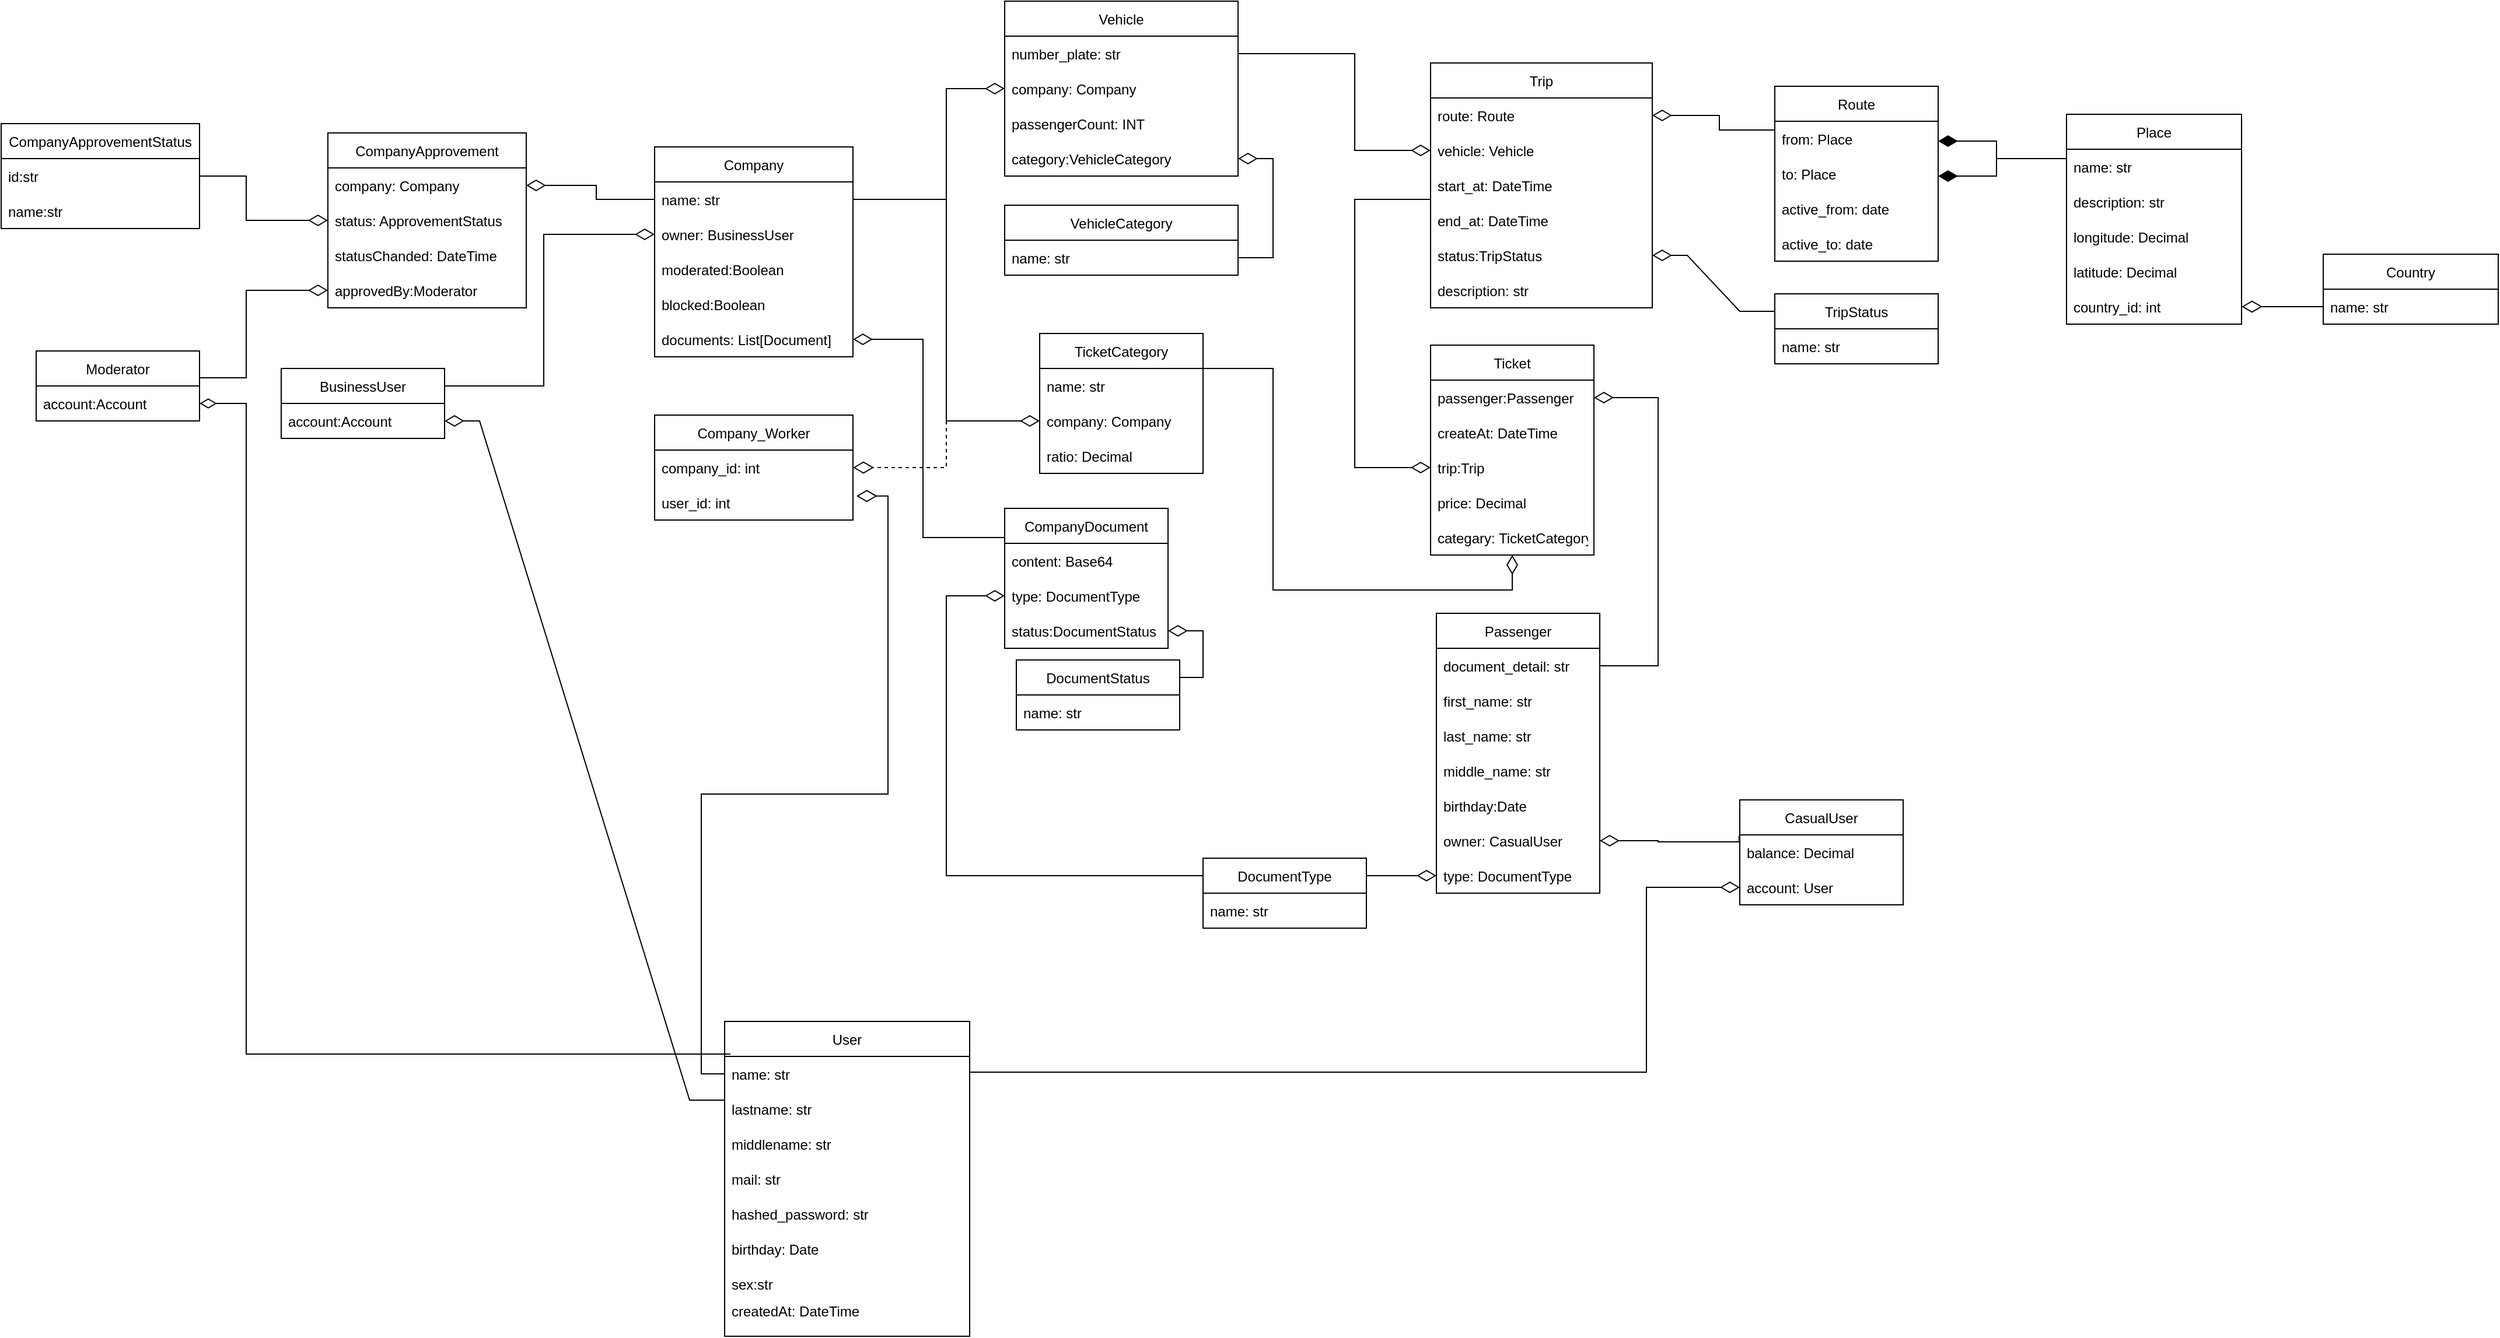 <mxfile version="17.2.4" type="github">
  <diagram id="ArGW7IDya43heI2d5whR" name="Page-1">
    <mxGraphModel dx="3038" dy="1172" grid="1" gridSize="10" guides="1" tooltips="1" connect="1" arrows="1" fold="1" page="1" pageScale="1" pageWidth="850" pageHeight="1100" math="0" shadow="0">
      <root>
        <mxCell id="0" />
        <mxCell id="1" parent="0" />
        <mxCell id="jDXTL4kX9GD-vCOHamEt-2" value="BusinessUser" style="swimlane;fontStyle=0;childLayout=stackLayout;horizontal=1;startSize=30;horizontalStack=0;resizeParent=1;resizeParentMax=0;resizeLast=0;collapsible=1;marginBottom=0;" parent="1" vertex="1">
          <mxGeometry x="-210" y="370" width="140" height="60" as="geometry" />
        </mxCell>
        <mxCell id="jDXTL4kX9GD-vCOHamEt-3" value="account:Account" style="text;strokeColor=none;fillColor=none;align=left;verticalAlign=middle;spacingLeft=4;spacingRight=4;overflow=hidden;points=[[0,0.5],[1,0.5]];portConstraint=eastwest;rotatable=0;" parent="jDXTL4kX9GD-vCOHamEt-2" vertex="1">
          <mxGeometry y="30" width="140" height="30" as="geometry" />
        </mxCell>
        <mxCell id="jDXTL4kX9GD-vCOHamEt-6" value="Vehicle" style="swimlane;fontStyle=0;childLayout=stackLayout;horizontal=1;startSize=30;horizontalStack=0;resizeParent=1;resizeParentMax=0;resizeLast=0;collapsible=1;marginBottom=0;" parent="1" vertex="1">
          <mxGeometry x="410" y="55" width="200" height="150" as="geometry" />
        </mxCell>
        <mxCell id="jDXTL4kX9GD-vCOHamEt-7" value="number_plate: str" style="text;strokeColor=none;fillColor=none;align=left;verticalAlign=middle;spacingLeft=4;spacingRight=4;overflow=hidden;points=[[0,0.5],[1,0.5]];portConstraint=eastwest;rotatable=0;" parent="jDXTL4kX9GD-vCOHamEt-6" vertex="1">
          <mxGeometry y="30" width="200" height="30" as="geometry" />
        </mxCell>
        <mxCell id="jDXTL4kX9GD-vCOHamEt-8" value="company: Company" style="text;strokeColor=none;fillColor=none;align=left;verticalAlign=middle;spacingLeft=4;spacingRight=4;overflow=hidden;points=[[0,0.5],[1,0.5]];portConstraint=eastwest;rotatable=0;" parent="jDXTL4kX9GD-vCOHamEt-6" vertex="1">
          <mxGeometry y="60" width="200" height="30" as="geometry" />
        </mxCell>
        <mxCell id="jDXTL4kX9GD-vCOHamEt-46" value="passengerCount: INT" style="text;strokeColor=none;fillColor=none;align=left;verticalAlign=middle;spacingLeft=4;spacingRight=4;overflow=hidden;points=[[0,0.5],[1,0.5]];portConstraint=eastwest;rotatable=0;" parent="jDXTL4kX9GD-vCOHamEt-6" vertex="1">
          <mxGeometry y="90" width="200" height="30" as="geometry" />
        </mxCell>
        <mxCell id="jDXTL4kX9GD-vCOHamEt-43" value="category:VehicleCategory" style="text;strokeColor=none;fillColor=none;align=left;verticalAlign=middle;spacingLeft=4;spacingRight=4;overflow=hidden;points=[[0,0.5],[1,0.5]];portConstraint=eastwest;rotatable=0;" parent="jDXTL4kX9GD-vCOHamEt-6" vertex="1">
          <mxGeometry y="120" width="200" height="30" as="geometry" />
        </mxCell>
        <mxCell id="jDXTL4kX9GD-vCOHamEt-14" style="rounded=0;orthogonalLoop=1;jettySize=auto;html=1;elbow=vertical;edgeStyle=orthogonalEdgeStyle;exitX=0;exitY=0.5;exitDx=0;exitDy=0;endArrow=none;endFill=0;entryX=1;entryY=0.25;entryDx=0;entryDy=0;strokeWidth=1;endSize=11;startArrow=diamondThin;startFill=0;startSize=14;" parent="1" source="jDXTL4kX9GD-vCOHamEt-12" target="jDXTL4kX9GD-vCOHamEt-2" edge="1">
          <mxGeometry relative="1" as="geometry">
            <mxPoint x="10" y="450" as="targetPoint" />
          </mxGeometry>
        </mxCell>
        <mxCell id="jDXTL4kX9GD-vCOHamEt-10" value="Company" style="swimlane;fontStyle=0;childLayout=stackLayout;horizontal=1;startSize=30;horizontalStack=0;resizeParent=1;resizeParentMax=0;resizeLast=0;collapsible=1;marginBottom=0;" parent="1" vertex="1">
          <mxGeometry x="110" y="180" width="170" height="180" as="geometry" />
        </mxCell>
        <mxCell id="jDXTL4kX9GD-vCOHamEt-11" value="name: str" style="text;strokeColor=none;fillColor=none;align=left;verticalAlign=middle;spacingLeft=4;spacingRight=4;overflow=hidden;points=[[0,0.5],[1,0.5]];portConstraint=eastwest;rotatable=0;" parent="jDXTL4kX9GD-vCOHamEt-10" vertex="1">
          <mxGeometry y="30" width="170" height="30" as="geometry" />
        </mxCell>
        <mxCell id="jDXTL4kX9GD-vCOHamEt-12" value="owner: BusinessUser" style="text;strokeColor=none;fillColor=none;align=left;verticalAlign=middle;spacingLeft=4;spacingRight=4;overflow=hidden;points=[[0,0.5],[1,0.5]];portConstraint=eastwest;rotatable=0;" parent="jDXTL4kX9GD-vCOHamEt-10" vertex="1">
          <mxGeometry y="60" width="170" height="30" as="geometry" />
        </mxCell>
        <mxCell id="jDXTL4kX9GD-vCOHamEt-28" value="moderated:Boolean" style="text;strokeColor=none;fillColor=none;align=left;verticalAlign=middle;spacingLeft=4;spacingRight=4;overflow=hidden;points=[[0,0.5],[1,0.5]];portConstraint=eastwest;rotatable=0;" parent="jDXTL4kX9GD-vCOHamEt-10" vertex="1">
          <mxGeometry y="90" width="170" height="30" as="geometry" />
        </mxCell>
        <mxCell id="jDXTL4kX9GD-vCOHamEt-85" value="blocked:Boolean" style="text;strokeColor=none;fillColor=none;align=left;verticalAlign=middle;spacingLeft=4;spacingRight=4;overflow=hidden;points=[[0,0.5],[1,0.5]];portConstraint=eastwest;rotatable=0;" parent="jDXTL4kX9GD-vCOHamEt-10" vertex="1">
          <mxGeometry y="120" width="170" height="30" as="geometry" />
        </mxCell>
        <mxCell id="jDXTL4kX9GD-vCOHamEt-126" value="documents: List[Document]" style="text;strokeColor=none;fillColor=none;align=left;verticalAlign=middle;spacingLeft=4;spacingRight=4;overflow=hidden;points=[[0,0.5],[1,0.5]];portConstraint=eastwest;rotatable=0;" parent="jDXTL4kX9GD-vCOHamEt-10" vertex="1">
          <mxGeometry y="150" width="170" height="30" as="geometry" />
        </mxCell>
        <mxCell id="jDXTL4kX9GD-vCOHamEt-15" style="edgeStyle=orthogonalEdgeStyle;rounded=0;orthogonalLoop=1;jettySize=auto;html=1;elbow=vertical;entryX=1;entryY=0.5;entryDx=0;entryDy=0;endArrow=none;endFill=0;strokeWidth=1;endSize=11;startArrow=diamondThin;startFill=0;startSize=14;" parent="1" source="jDXTL4kX9GD-vCOHamEt-8" target="jDXTL4kX9GD-vCOHamEt-11" edge="1">
          <mxGeometry relative="1" as="geometry">
            <Array as="points">
              <mxPoint x="360" y="130" />
              <mxPoint x="360" y="225" />
            </Array>
          </mxGeometry>
        </mxCell>
        <mxCell id="jDXTL4kX9GD-vCOHamEt-29" value="Moderator" style="swimlane;fontStyle=0;childLayout=stackLayout;horizontal=1;startSize=30;horizontalStack=0;resizeParent=1;resizeParentMax=0;resizeLast=0;collapsible=1;marginBottom=0;" parent="1" vertex="1">
          <mxGeometry x="-420" y="355" width="140" height="60" as="geometry" />
        </mxCell>
        <mxCell id="jDXTL4kX9GD-vCOHamEt-30" value="account:Account" style="text;strokeColor=none;fillColor=none;align=left;verticalAlign=middle;spacingLeft=4;spacingRight=4;overflow=hidden;points=[[0,0.5],[1,0.5]];portConstraint=eastwest;rotatable=0;" parent="jDXTL4kX9GD-vCOHamEt-29" vertex="1">
          <mxGeometry y="30" width="140" height="30" as="geometry" />
        </mxCell>
        <mxCell id="jDXTL4kX9GD-vCOHamEt-34" value="CompanyApprovement" style="swimlane;fontStyle=0;childLayout=stackLayout;horizontal=1;startSize=30;horizontalStack=0;resizeParent=1;resizeParentMax=0;resizeLast=0;collapsible=1;marginBottom=0;" parent="1" vertex="1">
          <mxGeometry x="-170" y="168" width="170" height="150" as="geometry" />
        </mxCell>
        <mxCell id="jDXTL4kX9GD-vCOHamEt-35" value="company: Company" style="text;strokeColor=none;fillColor=none;align=left;verticalAlign=middle;spacingLeft=4;spacingRight=4;overflow=hidden;points=[[0,0.5],[1,0.5]];portConstraint=eastwest;rotatable=0;" parent="jDXTL4kX9GD-vCOHamEt-34" vertex="1">
          <mxGeometry y="30" width="170" height="30" as="geometry" />
        </mxCell>
        <mxCell id="jDXTL4kX9GD-vCOHamEt-36" value="status: ApprovementStatus" style="text;strokeColor=none;fillColor=none;align=left;verticalAlign=middle;spacingLeft=4;spacingRight=4;overflow=hidden;points=[[0,0.5],[1,0.5]];portConstraint=eastwest;rotatable=0;" parent="jDXTL4kX9GD-vCOHamEt-34" vertex="1">
          <mxGeometry y="60" width="170" height="30" as="geometry" />
        </mxCell>
        <mxCell id="jDXTL4kX9GD-vCOHamEt-56" value="statusChanded: DateTime" style="text;strokeColor=none;fillColor=none;align=left;verticalAlign=middle;spacingLeft=4;spacingRight=4;overflow=hidden;points=[[0,0.5],[1,0.5]];portConstraint=eastwest;rotatable=0;" parent="jDXTL4kX9GD-vCOHamEt-34" vertex="1">
          <mxGeometry y="90" width="170" height="30" as="geometry" />
        </mxCell>
        <mxCell id="jDXTL4kX9GD-vCOHamEt-55" value="approvedBy:Moderator" style="text;strokeColor=none;fillColor=none;align=left;verticalAlign=middle;spacingLeft=4;spacingRight=4;overflow=hidden;points=[[0,0.5],[1,0.5]];portConstraint=eastwest;rotatable=0;" parent="jDXTL4kX9GD-vCOHamEt-34" vertex="1">
          <mxGeometry y="120" width="170" height="30" as="geometry" />
        </mxCell>
        <mxCell id="jDXTL4kX9GD-vCOHamEt-38" value="VehicleCategory" style="swimlane;fontStyle=0;childLayout=stackLayout;horizontal=1;startSize=30;horizontalStack=0;resizeParent=1;resizeParentMax=0;resizeLast=0;collapsible=1;marginBottom=0;" parent="1" vertex="1">
          <mxGeometry x="410" y="230" width="200" height="60" as="geometry" />
        </mxCell>
        <mxCell id="jDXTL4kX9GD-vCOHamEt-39" value="name: str" style="text;strokeColor=none;fillColor=none;align=left;verticalAlign=middle;spacingLeft=4;spacingRight=4;overflow=hidden;points=[[0,0.5],[1,0.5]];portConstraint=eastwest;rotatable=0;" parent="jDXTL4kX9GD-vCOHamEt-38" vertex="1">
          <mxGeometry y="30" width="200" height="30" as="geometry" />
        </mxCell>
        <mxCell id="jDXTL4kX9GD-vCOHamEt-44" style="edgeStyle=entityRelationEdgeStyle;rounded=0;orthogonalLoop=1;jettySize=auto;html=1;elbow=vertical;entryX=1;entryY=0.5;entryDx=0;entryDy=0;endArrow=none;endFill=0;strokeWidth=1;endSize=11;startArrow=diamondThin;startFill=0;startSize=14;" parent="1" source="jDXTL4kX9GD-vCOHamEt-43" target="jDXTL4kX9GD-vCOHamEt-39" edge="1">
          <mxGeometry relative="1" as="geometry" />
        </mxCell>
        <mxCell id="jDXTL4kX9GD-vCOHamEt-47" style="edgeStyle=orthogonalEdgeStyle;rounded=0;orthogonalLoop=1;jettySize=auto;html=1;entryX=0;entryY=0.25;entryDx=0;entryDy=0;elbow=vertical;endArrow=none;endFill=0;strokeWidth=1;endSize=11;startArrow=diamondThin;startFill=0;startSize=14;" parent="1" source="jDXTL4kX9GD-vCOHamEt-35" target="jDXTL4kX9GD-vCOHamEt-10" edge="1">
          <mxGeometry relative="1" as="geometry" />
        </mxCell>
        <mxCell id="jDXTL4kX9GD-vCOHamEt-48" value="CompanyApprovementStatus" style="swimlane;fontStyle=0;childLayout=stackLayout;horizontal=1;startSize=30;horizontalStack=0;resizeParent=1;resizeParentMax=0;resizeLast=0;collapsible=1;marginBottom=0;" parent="1" vertex="1">
          <mxGeometry x="-450" y="160" width="170" height="90" as="geometry" />
        </mxCell>
        <mxCell id="Ciz52iVOTJIjRRQWWWbt-1" value="id:str" style="text;strokeColor=none;fillColor=none;align=left;verticalAlign=middle;spacingLeft=4;spacingRight=4;overflow=hidden;points=[[0,0.5],[1,0.5]];portConstraint=eastwest;rotatable=0;" parent="jDXTL4kX9GD-vCOHamEt-48" vertex="1">
          <mxGeometry y="30" width="170" height="30" as="geometry" />
        </mxCell>
        <mxCell id="jDXTL4kX9GD-vCOHamEt-49" value="name:str" style="text;strokeColor=none;fillColor=none;align=left;verticalAlign=middle;spacingLeft=4;spacingRight=4;overflow=hidden;points=[[0,0.5],[1,0.5]];portConstraint=eastwest;rotatable=0;" parent="jDXTL4kX9GD-vCOHamEt-48" vertex="1">
          <mxGeometry y="60" width="170" height="30" as="geometry" />
        </mxCell>
        <mxCell id="jDXTL4kX9GD-vCOHamEt-52" style="edgeStyle=orthogonalEdgeStyle;rounded=0;orthogonalLoop=1;jettySize=auto;html=1;entryX=1;entryY=0.5;entryDx=0;entryDy=0;elbow=vertical;endArrow=none;endFill=0;startArrow=diamondThin;startFill=0;endSize=11;startSize=14;" parent="1" source="jDXTL4kX9GD-vCOHamEt-36" target="jDXTL4kX9GD-vCOHamEt-49" edge="1">
          <mxGeometry relative="1" as="geometry">
            <Array as="points">
              <mxPoint x="-240" y="243" />
              <mxPoint x="-240" y="205" />
            </Array>
          </mxGeometry>
        </mxCell>
        <mxCell id="jDXTL4kX9GD-vCOHamEt-57" style="edgeStyle=orthogonalEdgeStyle;rounded=0;orthogonalLoop=1;jettySize=auto;html=1;entryX=1;entryY=0.25;entryDx=0;entryDy=0;elbow=vertical;endArrow=none;endFill=0;startArrow=diamondThin;startFill=0;endSize=11;startSize=14;" parent="1" source="jDXTL4kX9GD-vCOHamEt-55" target="jDXTL4kX9GD-vCOHamEt-29" edge="1">
          <mxGeometry relative="1" as="geometry">
            <Array as="points">
              <mxPoint x="-240" y="303" />
              <mxPoint x="-240" y="378" />
            </Array>
          </mxGeometry>
        </mxCell>
        <mxCell id="jDXTL4kX9GD-vCOHamEt-58" value="Place" style="swimlane;fontStyle=0;childLayout=stackLayout;horizontal=1;startSize=30;horizontalStack=0;resizeParent=1;resizeParentMax=0;resizeLast=0;collapsible=1;marginBottom=0;" parent="1" vertex="1">
          <mxGeometry x="1320" y="152" width="150" height="180" as="geometry" />
        </mxCell>
        <mxCell id="jDXTL4kX9GD-vCOHamEt-59" value="name: str" style="text;strokeColor=none;fillColor=none;align=left;verticalAlign=middle;spacingLeft=4;spacingRight=4;overflow=hidden;points=[[0,0.5],[1,0.5]];portConstraint=eastwest;rotatable=0;" parent="jDXTL4kX9GD-vCOHamEt-58" vertex="1">
          <mxGeometry y="30" width="150" height="30" as="geometry" />
        </mxCell>
        <mxCell id="jDXTL4kX9GD-vCOHamEt-61" value="description: str" style="text;strokeColor=none;fillColor=none;align=left;verticalAlign=middle;spacingLeft=4;spacingRight=4;overflow=hidden;points=[[0,0.5],[1,0.5]];portConstraint=eastwest;rotatable=0;" parent="jDXTL4kX9GD-vCOHamEt-58" vertex="1">
          <mxGeometry y="60" width="150" height="30" as="geometry" />
        </mxCell>
        <mxCell id="jDXTL4kX9GD-vCOHamEt-60" value="longitude: Decimal" style="text;strokeColor=none;fillColor=none;align=left;verticalAlign=middle;spacingLeft=4;spacingRight=4;overflow=hidden;points=[[0,0.5],[1,0.5]];portConstraint=eastwest;rotatable=0;" parent="jDXTL4kX9GD-vCOHamEt-58" vertex="1">
          <mxGeometry y="90" width="150" height="30" as="geometry" />
        </mxCell>
        <mxCell id="atfgpZ-5ebNzYxhqKIcK-3" value="latitude: Decimal" style="text;strokeColor=none;fillColor=none;align=left;verticalAlign=middle;spacingLeft=4;spacingRight=4;overflow=hidden;points=[[0,0.5],[1,0.5]];portConstraint=eastwest;rotatable=0;" parent="jDXTL4kX9GD-vCOHamEt-58" vertex="1">
          <mxGeometry y="120" width="150" height="30" as="geometry" />
        </mxCell>
        <mxCell id="jDXTL4kX9GD-vCOHamEt-86" value="country_id: int" style="text;strokeColor=none;fillColor=none;align=left;verticalAlign=middle;spacingLeft=4;spacingRight=4;overflow=hidden;points=[[0,0.5],[1,0.5]];portConstraint=eastwest;rotatable=0;" parent="jDXTL4kX9GD-vCOHamEt-58" vertex="1">
          <mxGeometry y="150" width="150" height="30" as="geometry" />
        </mxCell>
        <mxCell id="jDXTL4kX9GD-vCOHamEt-62" value="Route" style="swimlane;fontStyle=0;childLayout=stackLayout;horizontal=1;startSize=30;horizontalStack=0;resizeParent=1;resizeParentMax=0;resizeLast=0;collapsible=1;marginBottom=0;" parent="1" vertex="1">
          <mxGeometry x="1070" y="128" width="140" height="150" as="geometry" />
        </mxCell>
        <mxCell id="jDXTL4kX9GD-vCOHamEt-63" value="from: Place" style="text;strokeColor=none;fillColor=none;align=left;verticalAlign=middle;spacingLeft=4;spacingRight=4;overflow=hidden;points=[[0,0.5],[1,0.5]];portConstraint=eastwest;rotatable=0;" parent="jDXTL4kX9GD-vCOHamEt-62" vertex="1">
          <mxGeometry y="30" width="140" height="30" as="geometry" />
        </mxCell>
        <mxCell id="mh8mkMSBT4OB_jZMb-LL-1" value="to: Place" style="text;strokeColor=none;fillColor=none;align=left;verticalAlign=middle;spacingLeft=4;spacingRight=4;overflow=hidden;points=[[0,0.5],[1,0.5]];portConstraint=eastwest;rotatable=0;" parent="jDXTL4kX9GD-vCOHamEt-62" vertex="1">
          <mxGeometry y="60" width="140" height="30" as="geometry" />
        </mxCell>
        <mxCell id="mh8mkMSBT4OB_jZMb-LL-2" value="active_from: date" style="text;strokeColor=none;fillColor=none;align=left;verticalAlign=middle;spacingLeft=4;spacingRight=4;overflow=hidden;points=[[0,0.5],[1,0.5]];portConstraint=eastwest;rotatable=0;" parent="jDXTL4kX9GD-vCOHamEt-62" vertex="1">
          <mxGeometry y="90" width="140" height="30" as="geometry" />
        </mxCell>
        <mxCell id="jDXTL4kX9GD-vCOHamEt-64" value="active_to: date " style="text;strokeColor=none;fillColor=none;align=left;verticalAlign=middle;spacingLeft=4;spacingRight=4;overflow=hidden;points=[[0,0.5],[1,0.5]];portConstraint=eastwest;rotatable=0;" parent="jDXTL4kX9GD-vCOHamEt-62" vertex="1">
          <mxGeometry y="120" width="140" height="30" as="geometry" />
        </mxCell>
        <mxCell id="jDXTL4kX9GD-vCOHamEt-66" style="edgeStyle=orthogonalEdgeStyle;rounded=0;orthogonalLoop=1;jettySize=auto;html=1;entryX=0;entryY=0.25;entryDx=0;entryDy=0;elbow=vertical;endArrow=none;endFill=0;startArrow=diamondThin;startFill=1;endSize=11;startSize=14;" parent="1" source="jDXTL4kX9GD-vCOHamEt-63" target="jDXTL4kX9GD-vCOHamEt-58" edge="1">
          <mxGeometry relative="1" as="geometry">
            <Array as="points">
              <mxPoint x="1260" y="175" />
              <mxPoint x="1260" y="190" />
              <mxPoint x="1320" y="190" />
            </Array>
          </mxGeometry>
        </mxCell>
        <mxCell id="jDXTL4kX9GD-vCOHamEt-67" style="edgeStyle=orthogonalEdgeStyle;rounded=0;orthogonalLoop=1;jettySize=auto;html=1;elbow=vertical;entryX=0;entryY=0.25;entryDx=0;entryDy=0;endArrow=none;endFill=0;startArrow=diamondThin;startFill=1;endSize=11;startSize=14;" parent="1" target="jDXTL4kX9GD-vCOHamEt-58" edge="1">
          <mxGeometry relative="1" as="geometry">
            <mxPoint x="1000" y="360" as="targetPoint" />
            <Array as="points">
              <mxPoint x="1260" y="205" />
              <mxPoint x="1260" y="190" />
              <mxPoint x="1320" y="190" />
            </Array>
            <mxPoint x="1210" y="205" as="sourcePoint" />
          </mxGeometry>
        </mxCell>
        <mxCell id="jDXTL4kX9GD-vCOHamEt-68" value="Trip" style="swimlane;fontStyle=0;childLayout=stackLayout;horizontal=1;startSize=30;horizontalStack=0;resizeParent=1;resizeParentMax=0;resizeLast=0;collapsible=1;marginBottom=0;" parent="1" vertex="1">
          <mxGeometry x="775" y="108" width="190" height="210" as="geometry" />
        </mxCell>
        <mxCell id="jDXTL4kX9GD-vCOHamEt-69" value="route: Route" style="text;strokeColor=none;fillColor=none;align=left;verticalAlign=middle;spacingLeft=4;spacingRight=4;overflow=hidden;points=[[0,0.5],[1,0.5]];portConstraint=eastwest;rotatable=0;" parent="jDXTL4kX9GD-vCOHamEt-68" vertex="1">
          <mxGeometry y="30" width="190" height="30" as="geometry" />
        </mxCell>
        <mxCell id="jDXTL4kX9GD-vCOHamEt-70" value="vehicle: Vehicle" style="text;strokeColor=none;fillColor=none;align=left;verticalAlign=middle;spacingLeft=4;spacingRight=4;overflow=hidden;points=[[0,0.5],[1,0.5]];portConstraint=eastwest;rotatable=0;" parent="jDXTL4kX9GD-vCOHamEt-68" vertex="1">
          <mxGeometry y="60" width="190" height="30" as="geometry" />
        </mxCell>
        <mxCell id="jDXTL4kX9GD-vCOHamEt-71" value="start_at: DateTime" style="text;strokeColor=none;fillColor=none;align=left;verticalAlign=middle;spacingLeft=4;spacingRight=4;overflow=hidden;points=[[0,0.5],[1,0.5]];portConstraint=eastwest;rotatable=0;" parent="jDXTL4kX9GD-vCOHamEt-68" vertex="1">
          <mxGeometry y="90" width="190" height="30" as="geometry" />
        </mxCell>
        <mxCell id="jDXTL4kX9GD-vCOHamEt-72" value="end_at: DateTime" style="text;strokeColor=none;fillColor=none;align=left;verticalAlign=middle;spacingLeft=4;spacingRight=4;overflow=hidden;points=[[0,0.5],[1,0.5]];portConstraint=eastwest;rotatable=0;" parent="jDXTL4kX9GD-vCOHamEt-68" vertex="1">
          <mxGeometry y="120" width="190" height="30" as="geometry" />
        </mxCell>
        <mxCell id="jDXTL4kX9GD-vCOHamEt-87" value="status:TripStatus" style="text;strokeColor=none;fillColor=none;align=left;verticalAlign=middle;spacingLeft=4;spacingRight=4;overflow=hidden;points=[[0,0.5],[1,0.5]];portConstraint=eastwest;rotatable=0;" parent="jDXTL4kX9GD-vCOHamEt-68" vertex="1">
          <mxGeometry y="150" width="190" height="30" as="geometry" />
        </mxCell>
        <mxCell id="jDXTL4kX9GD-vCOHamEt-75" value="description: str" style="text;strokeColor=none;fillColor=none;align=left;verticalAlign=middle;spacingLeft=4;spacingRight=4;overflow=hidden;points=[[0,0.5],[1,0.5]];portConstraint=eastwest;rotatable=0;" parent="jDXTL4kX9GD-vCOHamEt-68" vertex="1">
          <mxGeometry y="180" width="190" height="30" as="geometry" />
        </mxCell>
        <mxCell id="jDXTL4kX9GD-vCOHamEt-73" style="edgeStyle=orthogonalEdgeStyle;rounded=0;orthogonalLoop=1;jettySize=auto;html=1;entryX=0;entryY=0.25;entryDx=0;entryDy=0;elbow=vertical;endArrow=none;endFill=0;startArrow=diamondThin;startFill=0;endSize=11;startSize=14;" parent="1" source="jDXTL4kX9GD-vCOHamEt-69" target="jDXTL4kX9GD-vCOHamEt-62" edge="1">
          <mxGeometry relative="1" as="geometry" />
        </mxCell>
        <mxCell id="jDXTL4kX9GD-vCOHamEt-74" style="edgeStyle=orthogonalEdgeStyle;rounded=0;orthogonalLoop=1;jettySize=auto;html=1;entryX=1;entryY=0.5;entryDx=0;entryDy=0;elbow=vertical;endArrow=none;endFill=0;strokeWidth=1;endSize=11;startArrow=diamondThin;startFill=0;startSize=14;" parent="1" source="jDXTL4kX9GD-vCOHamEt-70" target="jDXTL4kX9GD-vCOHamEt-7" edge="1">
          <mxGeometry relative="1" as="geometry">
            <Array as="points">
              <mxPoint x="710" y="183" />
              <mxPoint x="710" y="100" />
            </Array>
          </mxGeometry>
        </mxCell>
        <mxCell id="jDXTL4kX9GD-vCOHamEt-76" value="CasualUser" style="swimlane;fontStyle=0;childLayout=stackLayout;horizontal=1;startSize=30;horizontalStack=0;resizeParent=1;resizeParentMax=0;resizeLast=0;collapsible=1;marginBottom=0;" parent="1" vertex="1">
          <mxGeometry x="1040" y="740" width="140" height="90" as="geometry" />
        </mxCell>
        <mxCell id="jDXTL4kX9GD-vCOHamEt-134" value="balance: Decimal" style="text;strokeColor=none;fillColor=none;align=left;verticalAlign=middle;spacingLeft=4;spacingRight=4;overflow=hidden;points=[[0,0.5],[1,0.5]];portConstraint=eastwest;rotatable=0;" parent="jDXTL4kX9GD-vCOHamEt-76" vertex="1">
          <mxGeometry y="30" width="140" height="30" as="geometry" />
        </mxCell>
        <mxCell id="u1v4r5TJMtI3zMluvvGJ-2" value="account: User" style="text;strokeColor=none;fillColor=none;align=left;verticalAlign=middle;spacingLeft=4;spacingRight=4;overflow=hidden;points=[[0,0.5],[1,0.5]];portConstraint=eastwest;rotatable=0;" parent="jDXTL4kX9GD-vCOHamEt-76" vertex="1">
          <mxGeometry y="60" width="140" height="30" as="geometry" />
        </mxCell>
        <mxCell id="jDXTL4kX9GD-vCOHamEt-88" value="TripStatus" style="swimlane;fontStyle=0;childLayout=stackLayout;horizontal=1;startSize=30;horizontalStack=0;resizeParent=1;resizeParentMax=0;resizeLast=0;collapsible=1;marginBottom=0;" parent="1" vertex="1">
          <mxGeometry x="1070" y="306" width="140" height="60" as="geometry" />
        </mxCell>
        <mxCell id="jDXTL4kX9GD-vCOHamEt-89" value="name: str" style="text;strokeColor=none;fillColor=none;align=left;verticalAlign=middle;spacingLeft=4;spacingRight=4;overflow=hidden;points=[[0,0.5],[1,0.5]];portConstraint=eastwest;rotatable=0;" parent="jDXTL4kX9GD-vCOHamEt-88" vertex="1">
          <mxGeometry y="30" width="140" height="30" as="geometry" />
        </mxCell>
        <mxCell id="jDXTL4kX9GD-vCOHamEt-92" style="edgeStyle=entityRelationEdgeStyle;rounded=0;orthogonalLoop=1;jettySize=auto;html=1;entryX=0;entryY=0.25;entryDx=0;entryDy=0;elbow=vertical;endArrow=none;endFill=0;startArrow=diamondThin;startFill=0;endSize=11;startSize=14;" parent="1" source="jDXTL4kX9GD-vCOHamEt-87" target="jDXTL4kX9GD-vCOHamEt-88" edge="1">
          <mxGeometry relative="1" as="geometry" />
        </mxCell>
        <mxCell id="jDXTL4kX9GD-vCOHamEt-93" value="Ticket" style="swimlane;fontStyle=0;childLayout=stackLayout;horizontal=1;startSize=30;horizontalStack=0;resizeParent=1;resizeParentMax=0;resizeLast=0;collapsible=1;marginBottom=0;" parent="1" vertex="1">
          <mxGeometry x="775" y="350" width="140" height="180" as="geometry" />
        </mxCell>
        <mxCell id="jDXTL4kX9GD-vCOHamEt-135" value="passenger:Passenger" style="text;strokeColor=none;fillColor=none;align=left;verticalAlign=middle;spacingLeft=4;spacingRight=4;overflow=hidden;points=[[0,0.5],[1,0.5]];portConstraint=eastwest;rotatable=0;" parent="jDXTL4kX9GD-vCOHamEt-93" vertex="1">
          <mxGeometry y="30" width="140" height="30" as="geometry" />
        </mxCell>
        <mxCell id="jDXTL4kX9GD-vCOHamEt-95" value="createAt: DateTime" style="text;strokeColor=none;fillColor=none;align=left;verticalAlign=middle;spacingLeft=4;spacingRight=4;overflow=hidden;points=[[0,0.5],[1,0.5]];portConstraint=eastwest;rotatable=0;" parent="jDXTL4kX9GD-vCOHamEt-93" vertex="1">
          <mxGeometry y="60" width="140" height="30" as="geometry" />
        </mxCell>
        <mxCell id="jDXTL4kX9GD-vCOHamEt-105" value="trip:Trip" style="text;strokeColor=none;fillColor=none;align=left;verticalAlign=middle;spacingLeft=4;spacingRight=4;overflow=hidden;points=[[0,0.5],[1,0.5]];portConstraint=eastwest;rotatable=0;" parent="jDXTL4kX9GD-vCOHamEt-93" vertex="1">
          <mxGeometry y="90" width="140" height="30" as="geometry" />
        </mxCell>
        <mxCell id="jDXTL4kX9GD-vCOHamEt-96" value="price: Decimal" style="text;strokeColor=none;fillColor=none;align=left;verticalAlign=middle;spacingLeft=4;spacingRight=4;overflow=hidden;points=[[0,0.5],[1,0.5]];portConstraint=eastwest;rotatable=0;" parent="jDXTL4kX9GD-vCOHamEt-93" vertex="1">
          <mxGeometry y="120" width="140" height="30" as="geometry" />
        </mxCell>
        <mxCell id="jDXTL4kX9GD-vCOHamEt-97" value="categary: TicketCategory" style="text;strokeColor=none;fillColor=none;align=left;verticalAlign=middle;spacingLeft=4;spacingRight=4;overflow=hidden;points=[[0,0.5],[1,0.5]];portConstraint=eastwest;rotatable=0;" parent="jDXTL4kX9GD-vCOHamEt-93" vertex="1">
          <mxGeometry y="150" width="140" height="30" as="geometry" />
        </mxCell>
        <mxCell id="jDXTL4kX9GD-vCOHamEt-99" value="TicketCategory" style="swimlane;fontStyle=0;childLayout=stackLayout;horizontal=1;startSize=30;horizontalStack=0;resizeParent=1;resizeParentMax=0;resizeLast=0;collapsible=1;marginBottom=0;" parent="1" vertex="1">
          <mxGeometry x="440" y="340" width="140" height="120" as="geometry" />
        </mxCell>
        <mxCell id="jDXTL4kX9GD-vCOHamEt-100" value="name: str" style="text;strokeColor=none;fillColor=none;align=left;verticalAlign=middle;spacingLeft=4;spacingRight=4;overflow=hidden;points=[[0,0.5],[1,0.5]];portConstraint=eastwest;rotatable=0;" parent="jDXTL4kX9GD-vCOHamEt-99" vertex="1">
          <mxGeometry y="30" width="140" height="30" as="geometry" />
        </mxCell>
        <mxCell id="jDXTL4kX9GD-vCOHamEt-101" value="company: Company" style="text;strokeColor=none;fillColor=none;align=left;verticalAlign=middle;spacingLeft=4;spacingRight=4;overflow=hidden;points=[[0,0.5],[1,0.5]];portConstraint=eastwest;rotatable=0;" parent="jDXTL4kX9GD-vCOHamEt-99" vertex="1">
          <mxGeometry y="60" width="140" height="30" as="geometry" />
        </mxCell>
        <mxCell id="jDXTL4kX9GD-vCOHamEt-102" value="ratio: Decimal" style="text;strokeColor=none;fillColor=none;align=left;verticalAlign=middle;spacingLeft=4;spacingRight=4;overflow=hidden;points=[[0,0.5],[1,0.5]];portConstraint=eastwest;rotatable=0;" parent="jDXTL4kX9GD-vCOHamEt-99" vertex="1">
          <mxGeometry y="90" width="140" height="30" as="geometry" />
        </mxCell>
        <mxCell id="jDXTL4kX9GD-vCOHamEt-103" style="edgeStyle=orthogonalEdgeStyle;rounded=0;orthogonalLoop=1;jettySize=auto;html=1;entryX=1;entryY=0.5;entryDx=0;entryDy=0;elbow=vertical;endArrow=none;endFill=0;strokeWidth=1;endSize=11;startArrow=diamondThin;startFill=0;startSize=14;" parent="1" source="jDXTL4kX9GD-vCOHamEt-101" target="jDXTL4kX9GD-vCOHamEt-11" edge="1">
          <mxGeometry relative="1" as="geometry">
            <Array as="points">
              <mxPoint x="360" y="415" />
              <mxPoint x="360" y="225" />
            </Array>
          </mxGeometry>
        </mxCell>
        <mxCell id="jDXTL4kX9GD-vCOHamEt-104" style="edgeStyle=orthogonalEdgeStyle;rounded=0;orthogonalLoop=1;jettySize=auto;html=1;entryX=1;entryY=0.25;entryDx=0;entryDy=0;elbow=vertical;endArrow=none;endFill=0;startArrow=diamondThin;startFill=0;endSize=11;startSize=14;" parent="1" source="jDXTL4kX9GD-vCOHamEt-97" target="jDXTL4kX9GD-vCOHamEt-99" edge="1">
          <mxGeometry relative="1" as="geometry">
            <Array as="points">
              <mxPoint x="845" y="560" />
              <mxPoint x="640" y="560" />
              <mxPoint x="640" y="370" />
            </Array>
          </mxGeometry>
        </mxCell>
        <mxCell id="jDXTL4kX9GD-vCOHamEt-106" style="edgeStyle=orthogonalEdgeStyle;rounded=0;orthogonalLoop=1;jettySize=auto;html=1;endArrow=none;endFill=0;strokeWidth=1;endSize=11;startArrow=diamondThin;startFill=0;startSize=14;" parent="1" source="jDXTL4kX9GD-vCOHamEt-93" target="jDXTL4kX9GD-vCOHamEt-68" edge="1">
          <mxGeometry relative="1" as="geometry">
            <mxPoint x="740" y="280" as="targetPoint" />
            <Array as="points">
              <mxPoint x="710" y="455" />
              <mxPoint x="710" y="225" />
            </Array>
          </mxGeometry>
        </mxCell>
        <mxCell id="jDXTL4kX9GD-vCOHamEt-108" value="CompanyDocument" style="swimlane;fontStyle=0;childLayout=stackLayout;horizontal=1;startSize=30;horizontalStack=0;resizeParent=1;resizeParentMax=0;resizeLast=0;collapsible=1;marginBottom=0;" parent="1" vertex="1">
          <mxGeometry x="410" y="490" width="140" height="120" as="geometry" />
        </mxCell>
        <mxCell id="jDXTL4kX9GD-vCOHamEt-109" value="content: Base64" style="text;strokeColor=none;fillColor=none;align=left;verticalAlign=middle;spacingLeft=4;spacingRight=4;overflow=hidden;points=[[0,0.5],[1,0.5]];portConstraint=eastwest;rotatable=0;" parent="jDXTL4kX9GD-vCOHamEt-108" vertex="1">
          <mxGeometry y="30" width="140" height="30" as="geometry" />
        </mxCell>
        <mxCell id="jDXTL4kX9GD-vCOHamEt-110" value="type: DocumentType" style="text;strokeColor=none;fillColor=none;align=left;verticalAlign=middle;spacingLeft=4;spacingRight=4;overflow=hidden;points=[[0,0.5],[1,0.5]];portConstraint=eastwest;rotatable=0;" parent="jDXTL4kX9GD-vCOHamEt-108" vertex="1">
          <mxGeometry y="60" width="140" height="30" as="geometry" />
        </mxCell>
        <mxCell id="jDXTL4kX9GD-vCOHamEt-119" value="status:DocumentStatus" style="text;strokeColor=none;fillColor=none;align=left;verticalAlign=middle;spacingLeft=4;spacingRight=4;overflow=hidden;points=[[0,0.5],[1,0.5]];portConstraint=eastwest;rotatable=0;" parent="jDXTL4kX9GD-vCOHamEt-108" vertex="1">
          <mxGeometry y="90" width="140" height="30" as="geometry" />
        </mxCell>
        <mxCell id="jDXTL4kX9GD-vCOHamEt-113" value="DocumentType" style="swimlane;fontStyle=0;childLayout=stackLayout;horizontal=1;startSize=30;horizontalStack=0;resizeParent=1;resizeParentMax=0;resizeLast=0;collapsible=1;marginBottom=0;" parent="1" vertex="1">
          <mxGeometry x="580" y="790" width="140" height="60" as="geometry" />
        </mxCell>
        <mxCell id="jDXTL4kX9GD-vCOHamEt-114" value="name: str" style="text;strokeColor=none;fillColor=none;align=left;verticalAlign=middle;spacingLeft=4;spacingRight=4;overflow=hidden;points=[[0,0.5],[1,0.5]];portConstraint=eastwest;rotatable=0;" parent="jDXTL4kX9GD-vCOHamEt-113" vertex="1">
          <mxGeometry y="30" width="140" height="30" as="geometry" />
        </mxCell>
        <mxCell id="jDXTL4kX9GD-vCOHamEt-118" style="edgeStyle=orthogonalEdgeStyle;rounded=0;orthogonalLoop=1;jettySize=auto;html=1;endArrow=none;endFill=0;entryX=0;entryY=0.25;entryDx=0;entryDy=0;strokeWidth=1;endSize=11;startArrow=diamondThin;startFill=0;startSize=14;" parent="1" source="jDXTL4kX9GD-vCOHamEt-110" target="jDXTL4kX9GD-vCOHamEt-113" edge="1">
          <mxGeometry relative="1" as="geometry">
            <mxPoint x="560" y="820" as="targetPoint" />
            <Array as="points">
              <mxPoint x="360" y="565" />
              <mxPoint x="360" y="805" />
            </Array>
          </mxGeometry>
        </mxCell>
        <mxCell id="jDXTL4kX9GD-vCOHamEt-120" value="DocumentStatus" style="swimlane;fontStyle=0;childLayout=stackLayout;horizontal=1;startSize=30;horizontalStack=0;resizeParent=1;resizeParentMax=0;resizeLast=0;collapsible=1;marginBottom=0;" parent="1" vertex="1">
          <mxGeometry x="420" y="620" width="140" height="60" as="geometry" />
        </mxCell>
        <mxCell id="jDXTL4kX9GD-vCOHamEt-121" value="name: str" style="text;strokeColor=none;fillColor=none;align=left;verticalAlign=middle;spacingLeft=4;spacingRight=4;overflow=hidden;points=[[0,0.5],[1,0.5]];portConstraint=eastwest;rotatable=0;" parent="jDXTL4kX9GD-vCOHamEt-120" vertex="1">
          <mxGeometry y="30" width="140" height="30" as="geometry" />
        </mxCell>
        <mxCell id="jDXTL4kX9GD-vCOHamEt-122" style="edgeStyle=orthogonalEdgeStyle;rounded=0;orthogonalLoop=1;jettySize=auto;html=1;entryX=1;entryY=0.25;entryDx=0;entryDy=0;endArrow=none;endFill=0;startArrow=diamondThin;startFill=0;endSize=11;startSize=14;" parent="1" source="jDXTL4kX9GD-vCOHamEt-119" target="jDXTL4kX9GD-vCOHamEt-120" edge="1">
          <mxGeometry relative="1" as="geometry" />
        </mxCell>
        <mxCell id="jDXTL4kX9GD-vCOHamEt-125" style="rounded=0;orthogonalLoop=1;jettySize=auto;html=1;entryX=0;entryY=0.5;entryDx=0;entryDy=0;exitX=1;exitY=0.5;exitDx=0;exitDy=0;edgeStyle=orthogonalEdgeStyle;endArrow=none;endFill=0;strokeWidth=1;endSize=11;startArrow=diamondThin;startFill=0;startSize=14;" parent="1" source="jDXTL4kX9GD-vCOHamEt-126" target="jDXTL4kX9GD-vCOHamEt-109" edge="1">
          <mxGeometry relative="1" as="geometry">
            <mxPoint x="-50" y="275" as="sourcePoint" />
            <Array as="points">
              <mxPoint x="340" y="345" />
              <mxPoint x="340" y="515" />
            </Array>
          </mxGeometry>
        </mxCell>
        <mxCell id="jDXTL4kX9GD-vCOHamEt-127" value="User" style="swimlane;fontStyle=0;childLayout=stackLayout;horizontal=1;startSize=30;horizontalStack=0;resizeParent=1;resizeParentMax=0;resizeLast=0;collapsible=1;marginBottom=0;" parent="1" vertex="1">
          <mxGeometry x="170" y="930" width="210" height="270" as="geometry" />
        </mxCell>
        <mxCell id="jDXTL4kX9GD-vCOHamEt-128" value="name: str" style="text;strokeColor=none;fillColor=none;align=left;verticalAlign=middle;spacingLeft=4;spacingRight=4;overflow=hidden;points=[[0,0.5],[1,0.5]];portConstraint=eastwest;rotatable=0;" parent="jDXTL4kX9GD-vCOHamEt-127" vertex="1">
          <mxGeometry y="30" width="210" height="30" as="geometry" />
        </mxCell>
        <mxCell id="QeSOPeUyVK4mowC6hQN8-2" value="lastname: str" style="text;strokeColor=none;fillColor=none;align=left;verticalAlign=middle;spacingLeft=4;spacingRight=4;overflow=hidden;points=[[0,0.5],[1,0.5]];portConstraint=eastwest;rotatable=0;" parent="jDXTL4kX9GD-vCOHamEt-127" vertex="1">
          <mxGeometry y="60" width="210" height="30" as="geometry" />
        </mxCell>
        <mxCell id="QeSOPeUyVK4mowC6hQN8-3" value="middlename: str" style="text;strokeColor=none;fillColor=none;align=left;verticalAlign=middle;spacingLeft=4;spacingRight=4;overflow=hidden;points=[[0,0.5],[1,0.5]];portConstraint=eastwest;rotatable=0;" parent="jDXTL4kX9GD-vCOHamEt-127" vertex="1">
          <mxGeometry y="90" width="210" height="30" as="geometry" />
        </mxCell>
        <mxCell id="QeSOPeUyVK4mowC6hQN8-1" value="mail: str" style="text;strokeColor=none;fillColor=none;align=left;verticalAlign=middle;spacingLeft=4;spacingRight=4;overflow=hidden;points=[[0,0.5],[1,0.5]];portConstraint=eastwest;rotatable=0;" parent="jDXTL4kX9GD-vCOHamEt-127" vertex="1">
          <mxGeometry y="120" width="210" height="30" as="geometry" />
        </mxCell>
        <mxCell id="jDXTL4kX9GD-vCOHamEt-129" value="hashed_password: str" style="text;strokeColor=none;fillColor=none;align=left;verticalAlign=middle;spacingLeft=4;spacingRight=4;overflow=hidden;points=[[0,0.5],[1,0.5]];portConstraint=eastwest;rotatable=0;" parent="jDXTL4kX9GD-vCOHamEt-127" vertex="1">
          <mxGeometry y="150" width="210" height="30" as="geometry" />
        </mxCell>
        <mxCell id="jDXTL4kX9GD-vCOHamEt-130" value="birthday: Date" style="text;strokeColor=none;fillColor=none;align=left;verticalAlign=middle;spacingLeft=4;spacingRight=4;overflow=hidden;points=[[0,0.5],[1,0.5]];portConstraint=eastwest;rotatable=0;" parent="jDXTL4kX9GD-vCOHamEt-127" vertex="1">
          <mxGeometry y="180" width="210" height="30" as="geometry" />
        </mxCell>
        <mxCell id="jDXTL4kX9GD-vCOHamEt-131" value="sex:str" style="text;strokeColor=none;fillColor=none;align=left;verticalAlign=middle;spacingLeft=4;spacingRight=4;overflow=hidden;points=[[0,0.5],[1,0.5]];portConstraint=eastwest;rotatable=0;" parent="jDXTL4kX9GD-vCOHamEt-127" vertex="1">
          <mxGeometry y="210" width="210" height="30" as="geometry" />
        </mxCell>
        <mxCell id="jDXTL4kX9GD-vCOHamEt-132" value="createdAt: DateTime&#xa;" style="text;strokeColor=none;fillColor=none;align=left;verticalAlign=middle;spacingLeft=4;spacingRight=4;overflow=hidden;points=[[0,0.5],[1,0.5]];portConstraint=eastwest;rotatable=0;" parent="jDXTL4kX9GD-vCOHamEt-127" vertex="1">
          <mxGeometry y="240" width="210" height="30" as="geometry" />
        </mxCell>
        <mxCell id="jDXTL4kX9GD-vCOHamEt-141" style="edgeStyle=orthogonalEdgeStyle;rounded=0;orthogonalLoop=1;jettySize=auto;html=1;exitX=0;exitY=0.5;exitDx=0;exitDy=0;endArrow=none;endFill=0;entryX=1;entryY=0.25;entryDx=0;entryDy=0;startArrow=diamondThin;startFill=0;endSize=11;startSize=14;" parent="1" source="jDXTL4kX9GD-vCOHamEt-138" target="jDXTL4kX9GD-vCOHamEt-113" edge="1">
          <mxGeometry relative="1" as="geometry">
            <mxPoint x="730" y="805" as="targetPoint" />
            <Array as="points" />
          </mxGeometry>
        </mxCell>
        <mxCell id="jDXTL4kX9GD-vCOHamEt-136" value="Passenger" style="swimlane;fontStyle=0;childLayout=stackLayout;horizontal=1;startSize=30;horizontalStack=0;resizeParent=1;resizeParentMax=0;resizeLast=0;collapsible=1;marginBottom=0;" parent="1" vertex="1">
          <mxGeometry x="780" y="580" width="140" height="240" as="geometry" />
        </mxCell>
        <mxCell id="jDXTL4kX9GD-vCOHamEt-137" value="document_detail: str " style="text;strokeColor=none;fillColor=none;align=left;verticalAlign=middle;spacingLeft=4;spacingRight=4;overflow=hidden;points=[[0,0.5],[1,0.5]];portConstraint=eastwest;rotatable=0;" parent="jDXTL4kX9GD-vCOHamEt-136" vertex="1">
          <mxGeometry y="30" width="140" height="30" as="geometry" />
        </mxCell>
        <mxCell id="jDXTL4kX9GD-vCOHamEt-139" value="first_name: str" style="text;strokeColor=none;fillColor=none;align=left;verticalAlign=middle;spacingLeft=4;spacingRight=4;overflow=hidden;points=[[0,0.5],[1,0.5]];portConstraint=eastwest;rotatable=0;" parent="jDXTL4kX9GD-vCOHamEt-136" vertex="1">
          <mxGeometry y="60" width="140" height="30" as="geometry" />
        </mxCell>
        <mxCell id="jDXTL4kX9GD-vCOHamEt-142" value="last_name: str" style="text;strokeColor=none;fillColor=none;align=left;verticalAlign=middle;spacingLeft=4;spacingRight=4;overflow=hidden;points=[[0,0.5],[1,0.5]];portConstraint=eastwest;rotatable=0;" parent="jDXTL4kX9GD-vCOHamEt-136" vertex="1">
          <mxGeometry y="90" width="140" height="30" as="geometry" />
        </mxCell>
        <mxCell id="jDXTL4kX9GD-vCOHamEt-143" value="middle_name: str" style="text;strokeColor=none;fillColor=none;align=left;verticalAlign=middle;spacingLeft=4;spacingRight=4;overflow=hidden;points=[[0,0.5],[1,0.5]];portConstraint=eastwest;rotatable=0;" parent="jDXTL4kX9GD-vCOHamEt-136" vertex="1">
          <mxGeometry y="120" width="140" height="30" as="geometry" />
        </mxCell>
        <mxCell id="jDXTL4kX9GD-vCOHamEt-144" value="birthday:Date" style="text;strokeColor=none;fillColor=none;align=left;verticalAlign=middle;spacingLeft=4;spacingRight=4;overflow=hidden;points=[[0,0.5],[1,0.5]];portConstraint=eastwest;rotatable=0;" parent="jDXTL4kX9GD-vCOHamEt-136" vertex="1">
          <mxGeometry y="150" width="140" height="30" as="geometry" />
        </mxCell>
        <mxCell id="jDXTL4kX9GD-vCOHamEt-146" value="owner: CasualUser" style="text;strokeColor=none;fillColor=none;align=left;verticalAlign=middle;spacingLeft=4;spacingRight=4;overflow=hidden;points=[[0,0.5],[1,0.5]];portConstraint=eastwest;rotatable=0;" parent="jDXTL4kX9GD-vCOHamEt-136" vertex="1">
          <mxGeometry y="180" width="140" height="30" as="geometry" />
        </mxCell>
        <mxCell id="jDXTL4kX9GD-vCOHamEt-138" value="type: DocumentType" style="text;strokeColor=none;fillColor=none;align=left;verticalAlign=middle;spacingLeft=4;spacingRight=4;overflow=hidden;points=[[0,0.5],[1,0.5]];portConstraint=eastwest;rotatable=0;" parent="jDXTL4kX9GD-vCOHamEt-136" vertex="1">
          <mxGeometry y="210" width="140" height="30" as="geometry" />
        </mxCell>
        <mxCell id="jDXTL4kX9GD-vCOHamEt-147" style="edgeStyle=orthogonalEdgeStyle;rounded=0;orthogonalLoop=1;jettySize=auto;html=1;entryX=-0.004;entryY=0.016;entryDx=0;entryDy=0;entryPerimeter=0;endArrow=none;endFill=0;startArrow=diamondThin;startFill=0;endSize=11;startSize=14;" parent="1" source="jDXTL4kX9GD-vCOHamEt-146" target="jDXTL4kX9GD-vCOHamEt-134" edge="1">
          <mxGeometry relative="1" as="geometry">
            <mxPoint x="1020" y="750" as="targetPoint" />
            <Array as="points">
              <mxPoint x="970" y="775" />
              <mxPoint x="970" y="776" />
            </Array>
          </mxGeometry>
        </mxCell>
        <mxCell id="NnbSLNQW330KgA1LCjZR-10" style="edgeStyle=orthogonalEdgeStyle;rounded=0;orthogonalLoop=1;jettySize=auto;html=1;entryX=1;entryY=0.5;entryDx=0;entryDy=0;exitX=1;exitY=0.5;exitDx=0;exitDy=0;endArrow=none;endFill=0;startArrow=diamondThin;startFill=0;endSize=11;startSize=14;" parent="1" source="jDXTL4kX9GD-vCOHamEt-135" target="jDXTL4kX9GD-vCOHamEt-137" edge="1">
          <mxGeometry relative="1" as="geometry">
            <Array as="points">
              <mxPoint x="970" y="395" />
              <mxPoint x="970" y="625" />
            </Array>
          </mxGeometry>
        </mxCell>
        <mxCell id="u1v4r5TJMtI3zMluvvGJ-3" style="edgeStyle=orthogonalEdgeStyle;rounded=0;orthogonalLoop=1;jettySize=auto;html=1;entryX=1;entryY=0.161;entryDx=0;entryDy=0;entryPerimeter=0;endArrow=none;endFill=0;strokeWidth=1;endSize=11;startArrow=diamondThin;startFill=0;startSize=14;" parent="1" source="u1v4r5TJMtI3zMluvvGJ-2" target="jDXTL4kX9GD-vCOHamEt-127" edge="1">
          <mxGeometry relative="1" as="geometry">
            <Array as="points">
              <mxPoint x="960" y="815" />
              <mxPoint x="960" y="973" />
            </Array>
          </mxGeometry>
        </mxCell>
        <mxCell id="u1v4r5TJMtI3zMluvvGJ-4" style="edgeStyle=entityRelationEdgeStyle;rounded=0;orthogonalLoop=1;jettySize=auto;html=1;entryX=0;entryY=0.25;entryDx=0;entryDy=0;endArrow=none;endFill=0;strokeWidth=1;endSize=11;startArrow=diamondThin;startFill=0;startSize=14;" parent="1" source="jDXTL4kX9GD-vCOHamEt-3" target="jDXTL4kX9GD-vCOHamEt-127" edge="1">
          <mxGeometry relative="1" as="geometry">
            <mxPoint x="10" y="380" as="sourcePoint" />
          </mxGeometry>
        </mxCell>
        <mxCell id="atfgpZ-5ebNzYxhqKIcK-4" style="edgeStyle=orthogonalEdgeStyle;rounded=0;orthogonalLoop=1;jettySize=auto;html=1;entryX=0.024;entryY=-0.067;entryDx=0;entryDy=0;entryPerimeter=0;startArrow=diamondThin;startFill=0;startSize=12;endArrow=none;endFill=0;" parent="1" source="jDXTL4kX9GD-vCOHamEt-30" target="jDXTL4kX9GD-vCOHamEt-128" edge="1">
          <mxGeometry relative="1" as="geometry">
            <Array as="points">
              <mxPoint x="-240" y="400" />
              <mxPoint x="-240" y="958" />
            </Array>
          </mxGeometry>
        </mxCell>
        <mxCell id="YzKU_VFRiXsNvZqMwa6l-1" value="Company_Worker" style="swimlane;fontStyle=0;childLayout=stackLayout;horizontal=1;startSize=30;horizontalStack=0;resizeParent=1;resizeParentMax=0;resizeLast=0;collapsible=1;marginBottom=0;" vertex="1" parent="1">
          <mxGeometry x="110" y="410" width="170" height="90" as="geometry" />
        </mxCell>
        <mxCell id="YzKU_VFRiXsNvZqMwa6l-2" value="company_id: int" style="text;strokeColor=none;fillColor=none;align=left;verticalAlign=middle;spacingLeft=4;spacingRight=4;overflow=hidden;points=[[0,0.5],[1,0.5]];portConstraint=eastwest;rotatable=0;" vertex="1" parent="YzKU_VFRiXsNvZqMwa6l-1">
          <mxGeometry y="30" width="170" height="30" as="geometry" />
        </mxCell>
        <mxCell id="YzKU_VFRiXsNvZqMwa6l-3" value="user_id: int" style="text;strokeColor=none;fillColor=none;align=left;verticalAlign=middle;spacingLeft=4;spacingRight=4;overflow=hidden;points=[[0,0.5],[1,0.5]];portConstraint=eastwest;rotatable=0;" vertex="1" parent="YzKU_VFRiXsNvZqMwa6l-1">
          <mxGeometry y="60" width="170" height="30" as="geometry" />
        </mxCell>
        <mxCell id="YzKU_VFRiXsNvZqMwa6l-7" style="edgeStyle=orthogonalEdgeStyle;rounded=0;orthogonalLoop=1;jettySize=auto;html=1;entryX=1;entryY=0.5;entryDx=0;entryDy=0;dashed=1;endArrow=diamondThin;endFill=0;targetPerimeterSpacing=-1;endSize=15;" edge="1" parent="1" source="jDXTL4kX9GD-vCOHamEt-11" target="YzKU_VFRiXsNvZqMwa6l-2">
          <mxGeometry relative="1" as="geometry">
            <Array as="points">
              <mxPoint x="360" y="225.0" />
              <mxPoint x="360" y="455" />
            </Array>
          </mxGeometry>
        </mxCell>
        <mxCell id="YzKU_VFRiXsNvZqMwa6l-8" style="edgeStyle=orthogonalEdgeStyle;rounded=0;orthogonalLoop=1;jettySize=auto;html=1;entryX=1.017;entryY=0.313;entryDx=0;entryDy=0;entryPerimeter=0;endArrow=diamondThin;endFill=0;endSize=15;targetPerimeterSpacing=-1;" edge="1" parent="1" source="jDXTL4kX9GD-vCOHamEt-128" target="YzKU_VFRiXsNvZqMwa6l-3">
          <mxGeometry relative="1" as="geometry" />
        </mxCell>
        <mxCell id="YzKU_VFRiXsNvZqMwa6l-9" value="Country" style="swimlane;fontStyle=0;childLayout=stackLayout;horizontal=1;startSize=30;horizontalStack=0;resizeParent=1;resizeParentMax=0;resizeLast=0;collapsible=1;marginBottom=0;" vertex="1" parent="1">
          <mxGeometry x="1540" y="272" width="150" height="60" as="geometry" />
        </mxCell>
        <mxCell id="YzKU_VFRiXsNvZqMwa6l-10" value="name: str" style="text;strokeColor=none;fillColor=none;align=left;verticalAlign=middle;spacingLeft=4;spacingRight=4;overflow=hidden;points=[[0,0.5],[1,0.5]];portConstraint=eastwest;rotatable=0;" vertex="1" parent="YzKU_VFRiXsNvZqMwa6l-9">
          <mxGeometry y="30" width="150" height="30" as="geometry" />
        </mxCell>
        <mxCell id="YzKU_VFRiXsNvZqMwa6l-15" style="edgeStyle=orthogonalEdgeStyle;rounded=0;orthogonalLoop=1;jettySize=auto;html=1;entryX=1;entryY=0.5;entryDx=0;entryDy=0;endArrow=diamondThin;endFill=0;endSize=15;targetPerimeterSpacing=-1;" edge="1" parent="1" source="YzKU_VFRiXsNvZqMwa6l-10" target="jDXTL4kX9GD-vCOHamEt-86">
          <mxGeometry relative="1" as="geometry" />
        </mxCell>
      </root>
    </mxGraphModel>
  </diagram>
</mxfile>
